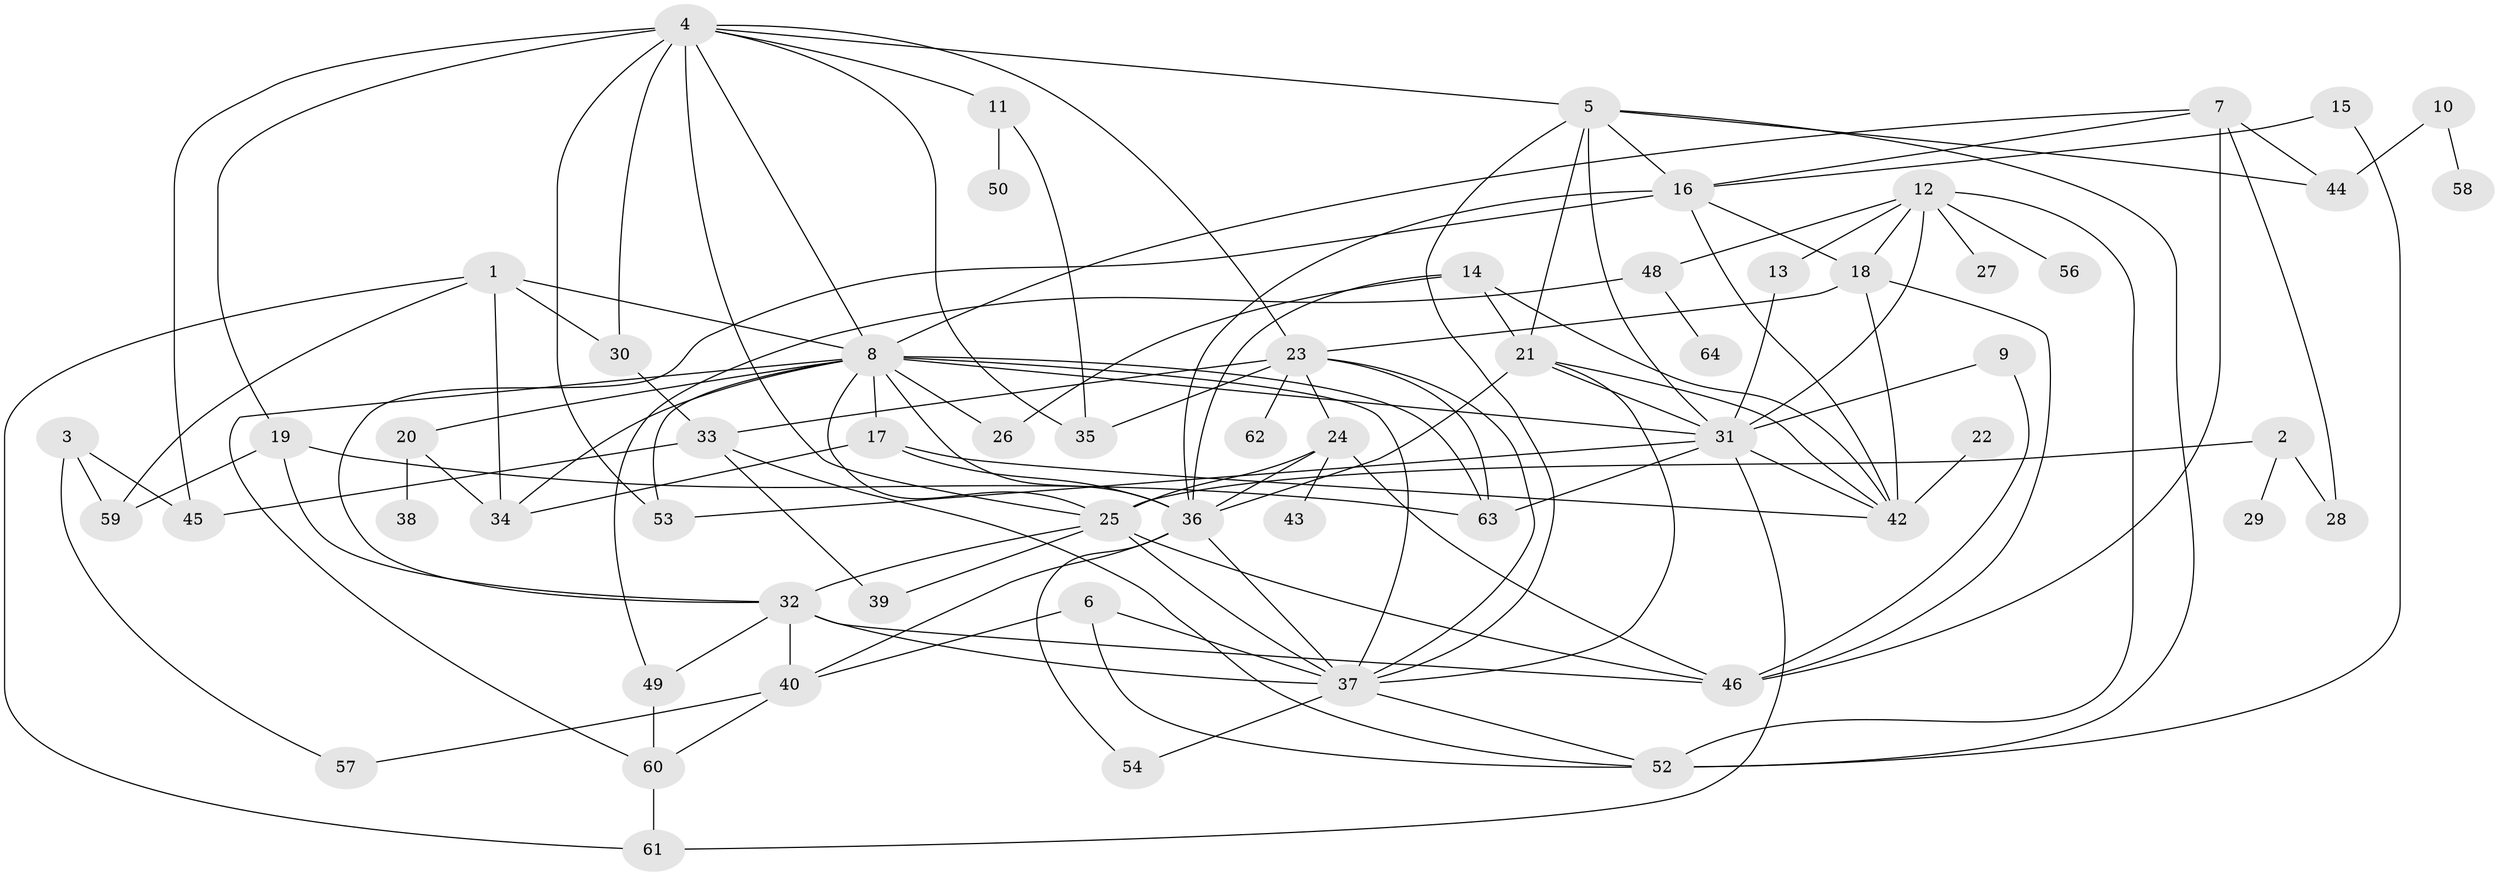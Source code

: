// original degree distribution, {2: 0.2440944881889764, 3: 0.1889763779527559, 4: 0.14960629921259844, 5: 0.10236220472440945, 1: 0.16535433070866143, 6: 0.07874015748031496, 9: 0.007874015748031496, 0: 0.031496062992125984, 7: 0.023622047244094488, 8: 0.007874015748031496}
// Generated by graph-tools (version 1.1) at 2025/33/03/09/25 02:33:36]
// undirected, 60 vertices, 123 edges
graph export_dot {
graph [start="1"]
  node [color=gray90,style=filled];
  1;
  2;
  3;
  4;
  5;
  6;
  7;
  8;
  9;
  10;
  11;
  12;
  13;
  14;
  15;
  16;
  17;
  18;
  19;
  20;
  21;
  22;
  23;
  24;
  25;
  26;
  27;
  28;
  29;
  30;
  31;
  32;
  33;
  34;
  35;
  36;
  37;
  38;
  39;
  40;
  42;
  43;
  44;
  45;
  46;
  48;
  49;
  50;
  52;
  53;
  54;
  56;
  57;
  58;
  59;
  60;
  61;
  62;
  63;
  64;
  1 -- 8 [weight=2.0];
  1 -- 30 [weight=3.0];
  1 -- 34 [weight=1.0];
  1 -- 59 [weight=1.0];
  1 -- 61 [weight=1.0];
  2 -- 25 [weight=2.0];
  2 -- 28 [weight=1.0];
  2 -- 29 [weight=1.0];
  3 -- 45 [weight=1.0];
  3 -- 57 [weight=1.0];
  3 -- 59 [weight=1.0];
  4 -- 5 [weight=1.0];
  4 -- 8 [weight=1.0];
  4 -- 11 [weight=1.0];
  4 -- 19 [weight=1.0];
  4 -- 23 [weight=1.0];
  4 -- 25 [weight=1.0];
  4 -- 30 [weight=1.0];
  4 -- 35 [weight=1.0];
  4 -- 45 [weight=1.0];
  4 -- 53 [weight=1.0];
  5 -- 16 [weight=1.0];
  5 -- 21 [weight=1.0];
  5 -- 31 [weight=1.0];
  5 -- 37 [weight=1.0];
  5 -- 44 [weight=1.0];
  5 -- 52 [weight=1.0];
  6 -- 37 [weight=1.0];
  6 -- 40 [weight=1.0];
  6 -- 52 [weight=1.0];
  7 -- 8 [weight=1.0];
  7 -- 16 [weight=1.0];
  7 -- 28 [weight=1.0];
  7 -- 44 [weight=1.0];
  7 -- 46 [weight=1.0];
  8 -- 17 [weight=1.0];
  8 -- 20 [weight=1.0];
  8 -- 25 [weight=1.0];
  8 -- 26 [weight=1.0];
  8 -- 31 [weight=2.0];
  8 -- 34 [weight=1.0];
  8 -- 36 [weight=2.0];
  8 -- 37 [weight=1.0];
  8 -- 53 [weight=1.0];
  8 -- 60 [weight=1.0];
  8 -- 63 [weight=1.0];
  9 -- 31 [weight=1.0];
  9 -- 46 [weight=1.0];
  10 -- 44 [weight=1.0];
  10 -- 58 [weight=1.0];
  11 -- 35 [weight=1.0];
  11 -- 50 [weight=1.0];
  12 -- 13 [weight=1.0];
  12 -- 18 [weight=1.0];
  12 -- 27 [weight=1.0];
  12 -- 31 [weight=1.0];
  12 -- 48 [weight=1.0];
  12 -- 52 [weight=1.0];
  12 -- 56 [weight=1.0];
  13 -- 31 [weight=1.0];
  14 -- 21 [weight=1.0];
  14 -- 26 [weight=1.0];
  14 -- 36 [weight=1.0];
  14 -- 42 [weight=1.0];
  15 -- 16 [weight=1.0];
  15 -- 52 [weight=1.0];
  16 -- 18 [weight=1.0];
  16 -- 32 [weight=2.0];
  16 -- 36 [weight=1.0];
  16 -- 42 [weight=1.0];
  17 -- 34 [weight=1.0];
  17 -- 36 [weight=1.0];
  17 -- 42 [weight=1.0];
  18 -- 23 [weight=1.0];
  18 -- 42 [weight=1.0];
  18 -- 46 [weight=1.0];
  19 -- 32 [weight=1.0];
  19 -- 59 [weight=2.0];
  19 -- 63 [weight=1.0];
  20 -- 34 [weight=1.0];
  20 -- 38 [weight=1.0];
  21 -- 31 [weight=1.0];
  21 -- 36 [weight=1.0];
  21 -- 37 [weight=1.0];
  21 -- 42 [weight=1.0];
  22 -- 42 [weight=1.0];
  23 -- 24 [weight=1.0];
  23 -- 33 [weight=1.0];
  23 -- 35 [weight=1.0];
  23 -- 37 [weight=1.0];
  23 -- 62 [weight=1.0];
  23 -- 63 [weight=1.0];
  24 -- 25 [weight=1.0];
  24 -- 36 [weight=1.0];
  24 -- 43 [weight=1.0];
  24 -- 46 [weight=1.0];
  25 -- 32 [weight=2.0];
  25 -- 37 [weight=1.0];
  25 -- 39 [weight=1.0];
  25 -- 46 [weight=1.0];
  30 -- 33 [weight=1.0];
  31 -- 42 [weight=1.0];
  31 -- 53 [weight=1.0];
  31 -- 61 [weight=1.0];
  31 -- 63 [weight=1.0];
  32 -- 37 [weight=1.0];
  32 -- 40 [weight=1.0];
  32 -- 46 [weight=1.0];
  32 -- 49 [weight=1.0];
  33 -- 39 [weight=1.0];
  33 -- 45 [weight=1.0];
  33 -- 52 [weight=1.0];
  36 -- 37 [weight=1.0];
  36 -- 40 [weight=1.0];
  36 -- 54 [weight=1.0];
  37 -- 52 [weight=1.0];
  37 -- 54 [weight=1.0];
  40 -- 57 [weight=1.0];
  40 -- 60 [weight=1.0];
  48 -- 49 [weight=1.0];
  48 -- 64 [weight=1.0];
  49 -- 60 [weight=1.0];
  60 -- 61 [weight=1.0];
}
